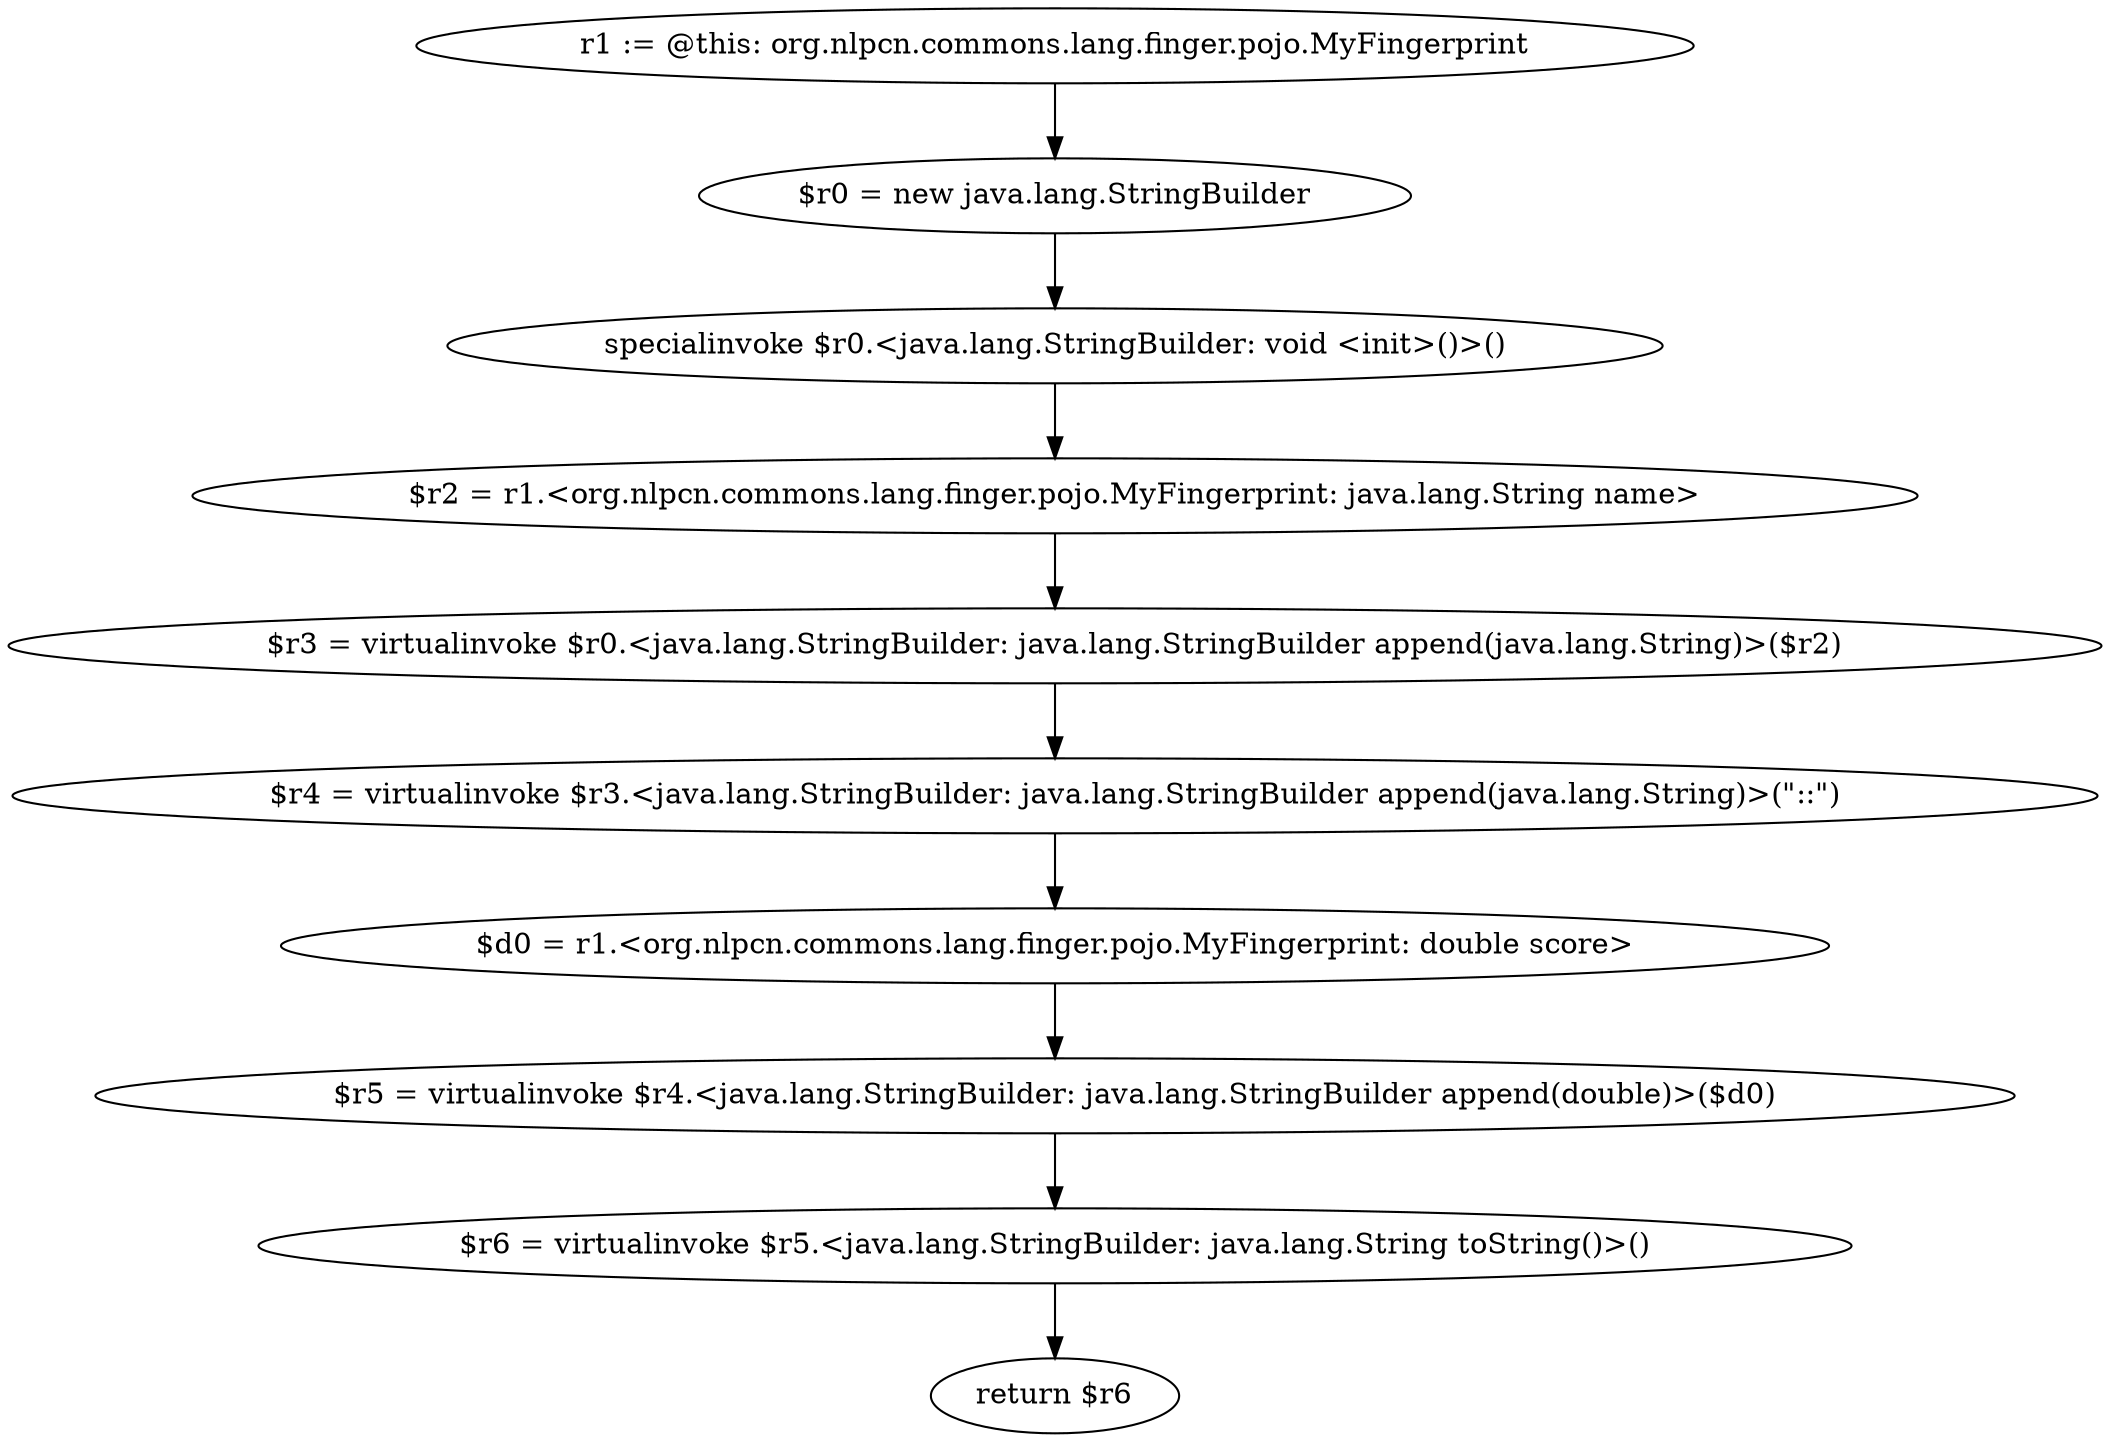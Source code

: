 digraph "unitGraph" {
    "r1 := @this: org.nlpcn.commons.lang.finger.pojo.MyFingerprint"
    "$r0 = new java.lang.StringBuilder"
    "specialinvoke $r0.<java.lang.StringBuilder: void <init>()>()"
    "$r2 = r1.<org.nlpcn.commons.lang.finger.pojo.MyFingerprint: java.lang.String name>"
    "$r3 = virtualinvoke $r0.<java.lang.StringBuilder: java.lang.StringBuilder append(java.lang.String)>($r2)"
    "$r4 = virtualinvoke $r3.<java.lang.StringBuilder: java.lang.StringBuilder append(java.lang.String)>(\"::\")"
    "$d0 = r1.<org.nlpcn.commons.lang.finger.pojo.MyFingerprint: double score>"
    "$r5 = virtualinvoke $r4.<java.lang.StringBuilder: java.lang.StringBuilder append(double)>($d0)"
    "$r6 = virtualinvoke $r5.<java.lang.StringBuilder: java.lang.String toString()>()"
    "return $r6"
    "r1 := @this: org.nlpcn.commons.lang.finger.pojo.MyFingerprint"->"$r0 = new java.lang.StringBuilder";
    "$r0 = new java.lang.StringBuilder"->"specialinvoke $r0.<java.lang.StringBuilder: void <init>()>()";
    "specialinvoke $r0.<java.lang.StringBuilder: void <init>()>()"->"$r2 = r1.<org.nlpcn.commons.lang.finger.pojo.MyFingerprint: java.lang.String name>";
    "$r2 = r1.<org.nlpcn.commons.lang.finger.pojo.MyFingerprint: java.lang.String name>"->"$r3 = virtualinvoke $r0.<java.lang.StringBuilder: java.lang.StringBuilder append(java.lang.String)>($r2)";
    "$r3 = virtualinvoke $r0.<java.lang.StringBuilder: java.lang.StringBuilder append(java.lang.String)>($r2)"->"$r4 = virtualinvoke $r3.<java.lang.StringBuilder: java.lang.StringBuilder append(java.lang.String)>(\"::\")";
    "$r4 = virtualinvoke $r3.<java.lang.StringBuilder: java.lang.StringBuilder append(java.lang.String)>(\"::\")"->"$d0 = r1.<org.nlpcn.commons.lang.finger.pojo.MyFingerprint: double score>";
    "$d0 = r1.<org.nlpcn.commons.lang.finger.pojo.MyFingerprint: double score>"->"$r5 = virtualinvoke $r4.<java.lang.StringBuilder: java.lang.StringBuilder append(double)>($d0)";
    "$r5 = virtualinvoke $r4.<java.lang.StringBuilder: java.lang.StringBuilder append(double)>($d0)"->"$r6 = virtualinvoke $r5.<java.lang.StringBuilder: java.lang.String toString()>()";
    "$r6 = virtualinvoke $r5.<java.lang.StringBuilder: java.lang.String toString()>()"->"return $r6";
}
